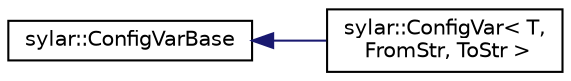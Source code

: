 digraph "类继承关系图"
{
 // LATEX_PDF_SIZE
  edge [fontname="Helvetica",fontsize="10",labelfontname="Helvetica",labelfontsize="10"];
  node [fontname="Helvetica",fontsize="10",shape=record];
  rankdir="LR";
  Node0 [label="sylar::ConfigVarBase",height=0.2,width=0.4,color="black", fillcolor="white", style="filled",URL="$classsylar_1_1ConfigVarBase.html",tooltip="配置变量的基类"];
  Node0 -> Node1 [dir="back",color="midnightblue",fontsize="10",style="solid",fontname="Helvetica"];
  Node1 [label="sylar::ConfigVar\< T,\l FromStr, ToStr \>",height=0.2,width=0.4,color="black", fillcolor="white", style="filled",URL="$classsylar_1_1ConfigVar.html",tooltip="配置参数模板子类,保存对应类型的参数值"];
}
